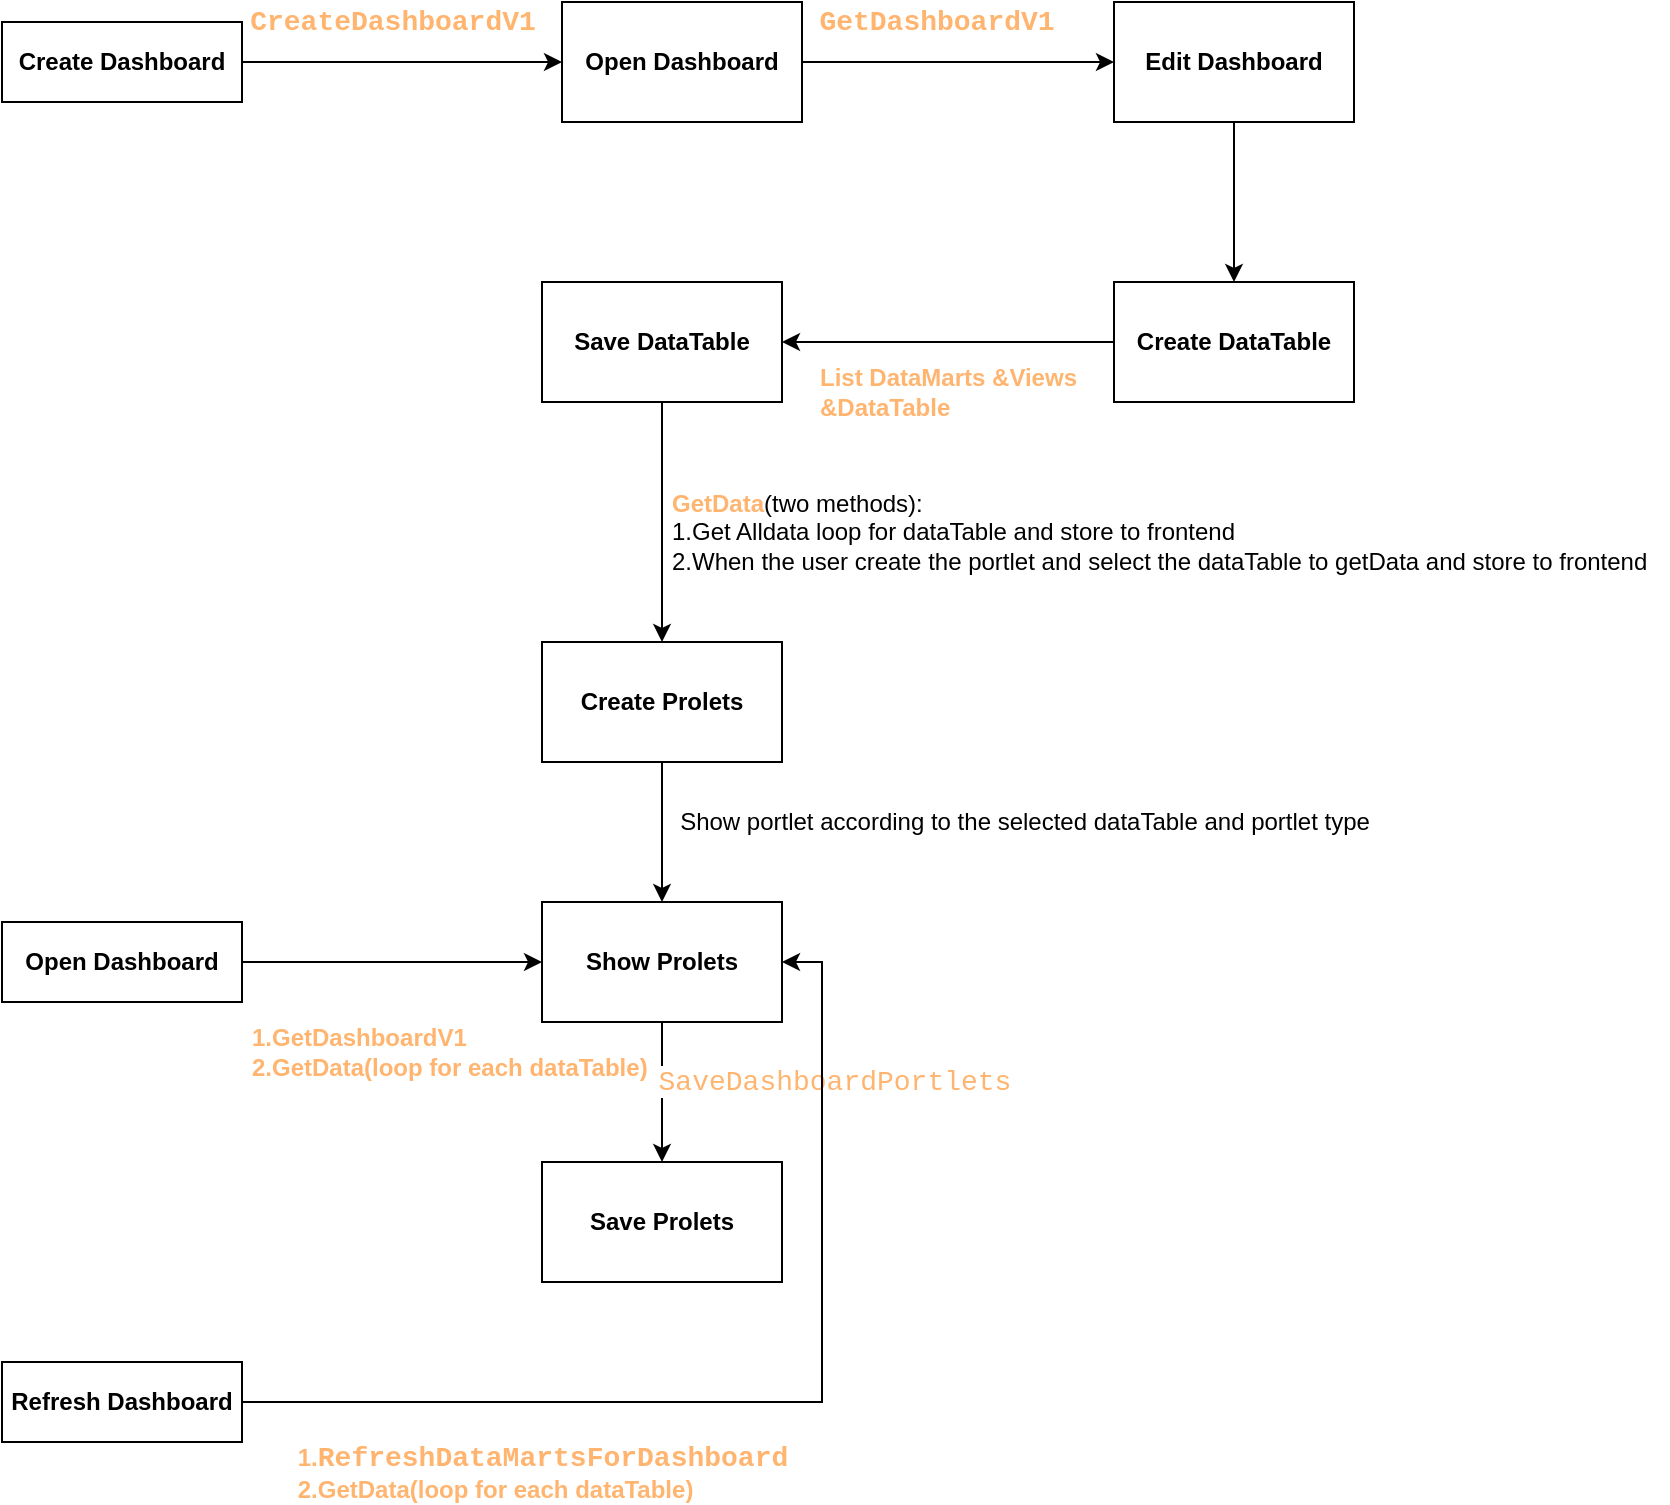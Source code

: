 <mxfile version="14.9.0" type="github"><diagram id="zG0i2bo6jFTebaqDqilq" name="Page-1"><mxGraphModel dx="1673" dy="934" grid="1" gridSize="10" guides="1" tooltips="1" connect="1" arrows="1" fold="1" page="1" pageScale="1" pageWidth="827" pageHeight="1169" math="0" shadow="0"><root><mxCell id="0"/><mxCell id="1" parent="0"/><mxCell id="b4dSHpRkDJlhVKQLpLS4-4" style="edgeStyle=orthogonalEdgeStyle;rounded=0;orthogonalLoop=1;jettySize=auto;html=1;exitX=1;exitY=0.5;exitDx=0;exitDy=0;entryX=0;entryY=0.5;entryDx=0;entryDy=0;" edge="1" parent="1" source="b4dSHpRkDJlhVKQLpLS4-1" target="b4dSHpRkDJlhVKQLpLS4-2"><mxGeometry relative="1" as="geometry"/></mxCell><mxCell id="b4dSHpRkDJlhVKQLpLS4-1" value="&lt;b&gt;Create Dashboard&lt;/b&gt;" style="rounded=0;whiteSpace=wrap;html=1;" vertex="1" parent="1"><mxGeometry x="14" y="160" width="120" height="40" as="geometry"/></mxCell><mxCell id="b4dSHpRkDJlhVKQLpLS4-8" style="edgeStyle=orthogonalEdgeStyle;rounded=0;orthogonalLoop=1;jettySize=auto;html=1;exitX=1;exitY=0.5;exitDx=0;exitDy=0;entryX=0;entryY=0.5;entryDx=0;entryDy=0;fontColor=#000000;" edge="1" parent="1" source="b4dSHpRkDJlhVKQLpLS4-2" target="b4dSHpRkDJlhVKQLpLS4-6"><mxGeometry relative="1" as="geometry"/></mxCell><mxCell id="b4dSHpRkDJlhVKQLpLS4-2" value="&lt;b&gt;Open Dashboard&lt;/b&gt;" style="rounded=0;whiteSpace=wrap;html=1;" vertex="1" parent="1"><mxGeometry x="294" y="150" width="120" height="60" as="geometry"/></mxCell><mxCell id="b4dSHpRkDJlhVKQLpLS4-5" value="&lt;div style=&quot;font-family: &amp;quot;consolas&amp;quot; , &amp;quot;courier new&amp;quot; , monospace ; font-size: 14px ; line-height: 19px&quot;&gt;&lt;span&gt;&lt;font color=&quot;#ffb570&quot;&gt;CreateDashboardV1&lt;/font&gt;&lt;/span&gt;&lt;/div&gt;" style="text;html=1;align=center;verticalAlign=middle;resizable=0;points=[];autosize=1;labelBackgroundColor=#ffffff;labelBorderColor=none;fontStyle=1" vertex="1" parent="1"><mxGeometry x="134" y="150" width="150" height="20" as="geometry"/></mxCell><mxCell id="b4dSHpRkDJlhVKQLpLS4-13" style="edgeStyle=orthogonalEdgeStyle;rounded=0;orthogonalLoop=1;jettySize=auto;html=1;exitX=0.5;exitY=1;exitDx=0;exitDy=0;entryX=0.5;entryY=0;entryDx=0;entryDy=0;fontColor=#000000;" edge="1" parent="1" source="b4dSHpRkDJlhVKQLpLS4-6"><mxGeometry relative="1" as="geometry"><mxPoint x="630" y="290" as="targetPoint"/></mxGeometry></mxCell><mxCell id="b4dSHpRkDJlhVKQLpLS4-6" value="&lt;b&gt;Edit Dashboard&lt;/b&gt;" style="rounded=0;whiteSpace=wrap;html=1;labelBackgroundColor=#ffffff;fontColor=#000000;" vertex="1" parent="1"><mxGeometry x="570" y="150" width="120" height="60" as="geometry"/></mxCell><mxCell id="b4dSHpRkDJlhVKQLpLS4-10" value="&lt;div style=&quot;font-family: &amp;quot;consolas&amp;quot; , &amp;quot;courier new&amp;quot; , monospace ; font-size: 14px ; line-height: 19px&quot;&gt;GetDashboardV1&lt;/div&gt;" style="text;html=1;align=center;verticalAlign=middle;resizable=0;points=[];autosize=1;strokeColor=none;labelBackgroundColor=#ffffff;fontColor=#FFB570;fontStyle=1" vertex="1" parent="1"><mxGeometry x="421" y="150" width="120" height="20" as="geometry"/></mxCell><mxCell id="b4dSHpRkDJlhVKQLpLS4-22" style="edgeStyle=orthogonalEdgeStyle;rounded=0;orthogonalLoop=1;jettySize=auto;html=1;exitX=0;exitY=0.5;exitDx=0;exitDy=0;fontColor=#000000;" edge="1" parent="1" source="b4dSHpRkDJlhVKQLpLS4-14" target="b4dSHpRkDJlhVKQLpLS4-15"><mxGeometry relative="1" as="geometry"/></mxCell><mxCell id="b4dSHpRkDJlhVKQLpLS4-14" value="&lt;b&gt;Create DataTable&lt;/b&gt;" style="rounded=0;whiteSpace=wrap;html=1;labelBackgroundColor=#ffffff;fontColor=#000000;" vertex="1" parent="1"><mxGeometry x="570" y="290" width="120" height="60" as="geometry"/></mxCell><mxCell id="b4dSHpRkDJlhVKQLpLS4-25" style="edgeStyle=orthogonalEdgeStyle;rounded=0;orthogonalLoop=1;jettySize=auto;html=1;exitX=0.5;exitY=1;exitDx=0;exitDy=0;entryX=0.5;entryY=0;entryDx=0;entryDy=0;fontColor=#000000;" edge="1" parent="1" source="b4dSHpRkDJlhVKQLpLS4-15" target="b4dSHpRkDJlhVKQLpLS4-23"><mxGeometry relative="1" as="geometry"/></mxCell><mxCell id="b4dSHpRkDJlhVKQLpLS4-15" value="&lt;b&gt;Save DataTable&lt;/b&gt;" style="rounded=0;whiteSpace=wrap;html=1;labelBackgroundColor=#ffffff;fontColor=#000000;" vertex="1" parent="1"><mxGeometry x="284" y="290" width="120" height="60" as="geometry"/></mxCell><mxCell id="b4dSHpRkDJlhVKQLpLS4-18" value="List DataMarts &amp;amp;Views &lt;br&gt;&amp;amp;DataTable" style="text;html=1;align=left;verticalAlign=middle;resizable=0;points=[];autosize=1;strokeColor=none;fontColor=#FFB570;fontStyle=1" vertex="1" parent="1"><mxGeometry x="421" y="330" width="140" height="30" as="geometry"/></mxCell><mxCell id="b4dSHpRkDJlhVKQLpLS4-31" style="edgeStyle=orthogonalEdgeStyle;rounded=0;orthogonalLoop=1;jettySize=auto;html=1;exitX=0.5;exitY=1;exitDx=0;exitDy=0;fontColor=#000000;" edge="1" parent="1" source="b4dSHpRkDJlhVKQLpLS4-23" target="b4dSHpRkDJlhVKQLpLS4-29"><mxGeometry relative="1" as="geometry"/></mxCell><mxCell id="b4dSHpRkDJlhVKQLpLS4-23" value="&lt;b&gt;Create Prolets&lt;/b&gt;" style="rounded=0;whiteSpace=wrap;html=1;labelBackgroundColor=#ffffff;fontColor=#000000;" vertex="1" parent="1"><mxGeometry x="284" y="470" width="120" height="60" as="geometry"/></mxCell><mxCell id="b4dSHpRkDJlhVKQLpLS4-26" value="&lt;font color=&quot;#ffb570&quot;&gt;&lt;b&gt;GetData&lt;/b&gt;&lt;/font&gt;(two methods):&lt;br&gt;1.Get Alldata loop for dataTable and store to frontend&lt;br&gt;2.When the user create the portlet and select the dataTable to getData and store to frontend" style="text;html=1;align=left;verticalAlign=middle;resizable=0;points=[];autosize=1;strokeColor=none;fontColor=#000000;rotation=0;" vertex="1" parent="1"><mxGeometry x="347" y="390" width="500" height="50" as="geometry"/></mxCell><mxCell id="b4dSHpRkDJlhVKQLpLS4-36" style="edgeStyle=orthogonalEdgeStyle;rounded=0;orthogonalLoop=1;jettySize=auto;html=1;exitX=0.5;exitY=1;exitDx=0;exitDy=0;entryX=0.5;entryY=0;entryDx=0;entryDy=0;fontColor=#FFB570;" edge="1" parent="1" source="b4dSHpRkDJlhVKQLpLS4-29" target="b4dSHpRkDJlhVKQLpLS4-35"><mxGeometry relative="1" as="geometry"/></mxCell><mxCell id="b4dSHpRkDJlhVKQLpLS4-29" value="&lt;b&gt;Show Prolets&lt;/b&gt;" style="rounded=0;whiteSpace=wrap;html=1;labelBackgroundColor=#ffffff;fontColor=#000000;align=center;" vertex="1" parent="1"><mxGeometry x="284" y="600" width="120" height="60" as="geometry"/></mxCell><mxCell id="b4dSHpRkDJlhVKQLpLS4-32" value="&lt;div style=&quot;font-family: &amp;#34;consolas&amp;#34; , &amp;#34;courier new&amp;#34; , monospace ; font-size: 14px ; line-height: 19px&quot;&gt;&lt;br&gt;&lt;/div&gt;" style="text;html=1;align=center;verticalAlign=middle;resizable=0;points=[];autosize=1;strokeColor=none;fontColor=#000000;labelBackgroundColor=#ffffff;" vertex="1" parent="1"><mxGeometry x="420" y="550" width="20" height="20" as="geometry"/></mxCell><mxCell id="b4dSHpRkDJlhVKQLpLS4-34" value="Show portlet according to the selected dataTable and portlet type" style="text;html=1;align=center;verticalAlign=middle;resizable=0;points=[];autosize=1;strokeColor=none;fontColor=#000000;" vertex="1" parent="1"><mxGeometry x="345" y="550" width="360" height="20" as="geometry"/></mxCell><mxCell id="b4dSHpRkDJlhVKQLpLS4-35" value="&lt;b&gt;Save Prolets&lt;/b&gt;" style="rounded=0;whiteSpace=wrap;html=1;labelBackgroundColor=#ffffff;fontColor=#000000;align=center;" vertex="1" parent="1"><mxGeometry x="284" y="730" width="120" height="60" as="geometry"/></mxCell><mxCell id="b4dSHpRkDJlhVKQLpLS4-37" value="&lt;div style=&quot;font-family: &amp;#34;consolas&amp;#34; , &amp;#34;courier new&amp;#34; , monospace ; font-size: 14px ; line-height: 19px&quot;&gt;&lt;span style=&quot;background-color: rgb(255 , 255 , 255)&quot;&gt;SaveDashboardPortlets&lt;/span&gt;&lt;/div&gt;" style="text;html=1;align=center;verticalAlign=middle;resizable=0;points=[];autosize=1;strokeColor=none;fontColor=#FFB570;" vertex="1" parent="1"><mxGeometry x="340" y="680" width="180" height="20" as="geometry"/></mxCell><mxCell id="b4dSHpRkDJlhVKQLpLS4-40" style="edgeStyle=orthogonalEdgeStyle;rounded=0;orthogonalLoop=1;jettySize=auto;html=1;exitX=1;exitY=0.5;exitDx=0;exitDy=0;entryX=0;entryY=0.5;entryDx=0;entryDy=0;fontColor=#FFB570;" edge="1" parent="1" source="b4dSHpRkDJlhVKQLpLS4-38" target="b4dSHpRkDJlhVKQLpLS4-29"><mxGeometry relative="1" as="geometry"/></mxCell><mxCell id="b4dSHpRkDJlhVKQLpLS4-38" value="&lt;b&gt;&lt;font color=&quot;#000000&quot;&gt;Open Dashboard&lt;/font&gt;&lt;/b&gt;" style="rounded=0;whiteSpace=wrap;html=1;labelBackgroundColor=#ffffff;fontColor=#FFB570;align=center;" vertex="1" parent="1"><mxGeometry x="14" y="610" width="120" height="40" as="geometry"/></mxCell><mxCell id="b4dSHpRkDJlhVKQLpLS4-41" value="&lt;b&gt;1.GetDashboardV1 &lt;br&gt;2.GetData(loop for each dataTable)&lt;/b&gt;" style="text;html=1;align=left;verticalAlign=middle;resizable=0;points=[];autosize=1;strokeColor=none;fontColor=#FFB570;" vertex="1" parent="1"><mxGeometry x="137" y="660" width="210" height="30" as="geometry"/></mxCell><mxCell id="b4dSHpRkDJlhVKQLpLS4-43" style="edgeStyle=orthogonalEdgeStyle;rounded=0;orthogonalLoop=1;jettySize=auto;html=1;exitX=1;exitY=0.5;exitDx=0;exitDy=0;entryX=1;entryY=0.5;entryDx=0;entryDy=0;fontColor=#FFB570;" edge="1" parent="1" source="b4dSHpRkDJlhVKQLpLS4-42" target="b4dSHpRkDJlhVKQLpLS4-29"><mxGeometry relative="1" as="geometry"/></mxCell><mxCell id="b4dSHpRkDJlhVKQLpLS4-42" value="&lt;b&gt;&lt;font color=&quot;#000000&quot;&gt;Refresh Dashboard&lt;/font&gt;&lt;/b&gt;" style="rounded=0;whiteSpace=wrap;html=1;labelBackgroundColor=#ffffff;fontColor=#FFB570;align=center;" vertex="1" parent="1"><mxGeometry x="14" y="830" width="120" height="40" as="geometry"/></mxCell><mxCell id="b4dSHpRkDJlhVKQLpLS4-44" value="&lt;div style=&quot;text-align: left&quot;&gt;&lt;b&gt;1.&lt;span style=&quot;font-family: &amp;#34;consolas&amp;#34; , &amp;#34;courier new&amp;#34; , monospace ; font-size: 14px ; background-color: rgb(255 , 255 , 255)&quot;&gt;RefreshDataMartsForDashboard&lt;/span&gt;&lt;/b&gt;&lt;/div&gt;&lt;b&gt;&lt;div style=&quot;text-align: left&quot;&gt;&lt;b&gt;2.GetData(loop for each dataTable)&lt;/b&gt;&lt;/div&gt;&lt;/b&gt;" style="text;html=1;align=center;verticalAlign=middle;resizable=0;points=[];autosize=1;strokeColor=none;fontColor=#FFB570;" vertex="1" parent="1"><mxGeometry x="164" y="870" width="240" height="30" as="geometry"/></mxCell></root></mxGraphModel></diagram></mxfile>